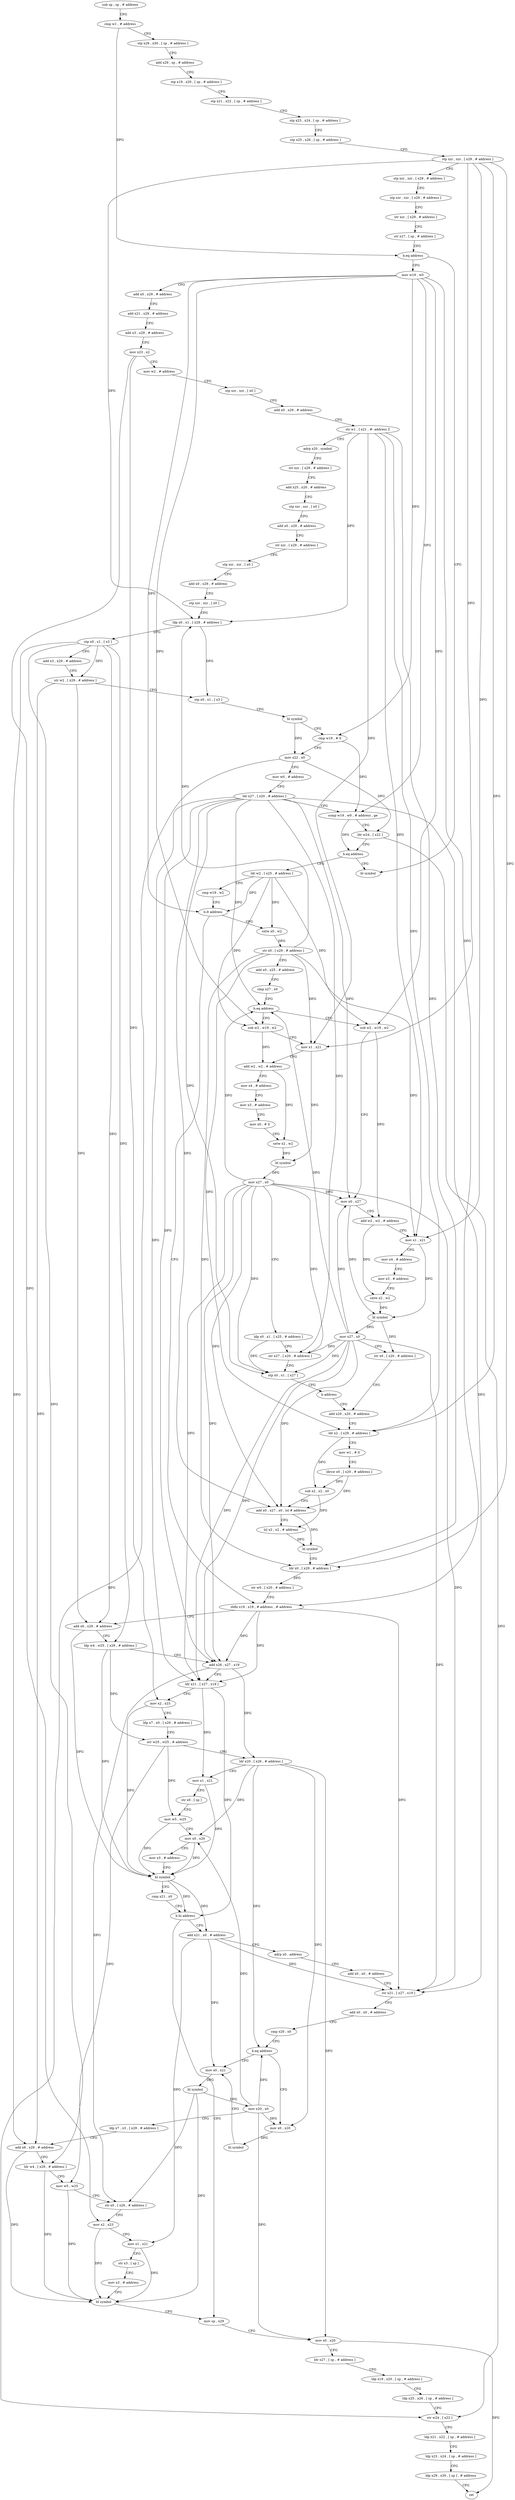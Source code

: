 digraph "func" {
"4352688" [label = "sub sp , sp , # address" ]
"4352692" [label = "cmp w1 , # address" ]
"4352696" [label = "stp x29 , x30 , [ sp , # address ]" ]
"4352700" [label = "add x29 , sp , # address" ]
"4352704" [label = "stp x19 , x20 , [ sp , # address ]" ]
"4352708" [label = "stp x21 , x22 , [ sp , # address ]" ]
"4352712" [label = "stp x23 , x24 , [ sp , # address ]" ]
"4352716" [label = "stp x25 , x26 , [ sp , # address ]" ]
"4352720" [label = "stp xzr , xzr , [ x29 , # address ]" ]
"4352724" [label = "stp xzr , xzr , [ x29 , # address ]" ]
"4352728" [label = "stp xzr , xzr , [ x29 , # address ]" ]
"4352732" [label = "str xzr , [ x29 , # address ]" ]
"4352736" [label = "str x27 , [ sp , # address ]" ]
"4352740" [label = "b.eq address" ]
"4353228" [label = "bl symbol" ]
"4352744" [label = "mov w19 , w0" ]
"4352748" [label = "add x0 , x29 , # address" ]
"4352752" [label = "add x21 , x29 , # address" ]
"4352756" [label = "add x3 , x29 , # address" ]
"4352760" [label = "mov x23 , x2" ]
"4352764" [label = "mov w2 , # address" ]
"4352768" [label = "stp xzr , xzr , [ x0 ]" ]
"4352772" [label = "add x0 , x29 , # address" ]
"4352776" [label = "str w1 , [ x21 , #- address ]!" ]
"4352780" [label = "adrp x20 , symbol" ]
"4352784" [label = "str xzr , [ x29 , # address ]" ]
"4352788" [label = "add x25 , x20 , # address" ]
"4352792" [label = "stp xzr , xzr , [ x0 ]" ]
"4352796" [label = "add x0 , x29 , # address" ]
"4352800" [label = "str xzr , [ x29 , # address ]" ]
"4352804" [label = "stp xzr , xzr , [ x0 ]" ]
"4352808" [label = "add x0 , x29 , # address" ]
"4352812" [label = "stp xzr , xzr , [ x0 ]" ]
"4352816" [label = "ldp x0 , x1 , [ x29 , # address ]" ]
"4352820" [label = "stp x0 , x1 , [ x3 ]" ]
"4352824" [label = "add x3 , x29 , # address" ]
"4352828" [label = "str w2 , [ x29 , # address ]" ]
"4352832" [label = "stp x0 , x1 , [ x3 ]" ]
"4352836" [label = "bl symbol" ]
"4352840" [label = "cmp w19 , # 0" ]
"4352844" [label = "mov x22 , x0" ]
"4352848" [label = "mov w0 , # address" ]
"4352852" [label = "ldr x27 , [ x20 , # address ]" ]
"4352856" [label = "ccmp w19 , w0 , # address , ge" ]
"4352860" [label = "ldr w24 , [ x22 ]" ]
"4352864" [label = "b.eq address" ]
"4352868" [label = "ldr w2 , [ x25 , # address ]" ]
"4352872" [label = "cmp w19 , w2" ]
"4352876" [label = "b.lt address" ]
"4352980" [label = "sbfiz x19 , x19 , # address , # address" ]
"4352880" [label = "sxtw x0 , w2" ]
"4352984" [label = "add x6 , x29 , # address" ]
"4352988" [label = "ldp w4 , w25 , [ x29 , # address ]" ]
"4352992" [label = "add x26 , x27 , x19" ]
"4352996" [label = "ldr x21 , [ x27 , x19 ]" ]
"4353000" [label = "mov x2 , x23" ]
"4353004" [label = "ldp x7 , x0 , [ x29 , # address ]" ]
"4353008" [label = "orr w25 , w25 , # address" ]
"4353012" [label = "ldr x20 , [ x26 , # address ]" ]
"4353016" [label = "mov x1 , x21" ]
"4353020" [label = "str x0 , [ sp ]" ]
"4353024" [label = "mov w5 , w25" ]
"4353028" [label = "mov x0 , x20" ]
"4353032" [label = "mov x3 , # address" ]
"4353036" [label = "bl symbol" ]
"4353040" [label = "cmp x21 , x0" ]
"4353044" [label = "b.hi address" ]
"4353136" [label = "mov sp , x29" ]
"4353048" [label = "add x21 , x0 , # address" ]
"4352884" [label = "str x0 , [ x29 , # address ]" ]
"4352888" [label = "add x0 , x25 , # address" ]
"4352892" [label = "cmp x27 , x0" ]
"4352896" [label = "b.eq address" ]
"4353176" [label = "sub w2 , w19 , w2" ]
"4352900" [label = "sub w2 , w19 , w2" ]
"4353140" [label = "mov x0 , x20" ]
"4353144" [label = "ldr x27 , [ sp , # address ]" ]
"4353148" [label = "ldp x19 , x20 , [ sp , # address ]" ]
"4353152" [label = "ldp x25 , x26 , [ sp , # address ]" ]
"4353156" [label = "str w24 , [ x22 ]" ]
"4353160" [label = "ldp x21 , x22 , [ sp , # address ]" ]
"4353164" [label = "ldp x23 , x24 , [ sp , # address ]" ]
"4353168" [label = "ldp x29 , x30 , [ sp ] , # address" ]
"4353172" [label = "ret" ]
"4353052" [label = "adrp x0 , address" ]
"4353056" [label = "add x0 , x0 , # address" ]
"4353060" [label = "str x21 , [ x27 , x19 ]" ]
"4353064" [label = "add x0 , x0 , # address" ]
"4353068" [label = "cmp x20 , x0" ]
"4353072" [label = "b.eq address" ]
"4353084" [label = "mov x0 , x21" ]
"4353076" [label = "mov x0 , x20" ]
"4353180" [label = "mov x1 , x21" ]
"4353184" [label = "add w2 , w2 , # address" ]
"4353188" [label = "mov x4 , # address" ]
"4353192" [label = "mov x3 , # address" ]
"4353196" [label = "mov x0 , # 0" ]
"4353200" [label = "sxtw x2 , w2" ]
"4353204" [label = "bl symbol" ]
"4353208" [label = "mov x27 , x0" ]
"4353212" [label = "ldp x0 , x1 , [ x25 , # address ]" ]
"4353216" [label = "str x27 , [ x20 , # address ]" ]
"4353220" [label = "stp x0 , x1 , [ x27 ]" ]
"4353224" [label = "b address" ]
"4352940" [label = "add x20 , x20 , # address" ]
"4352904" [label = "mov x0 , x27" ]
"4352908" [label = "add w2 , w2 , # address" ]
"4352912" [label = "mov x1 , x21" ]
"4352916" [label = "mov x4 , # address" ]
"4352920" [label = "mov x3 , # address" ]
"4352924" [label = "sxtw x2 , w2" ]
"4352928" [label = "bl symbol" ]
"4352932" [label = "mov x27 , x0" ]
"4352936" [label = "str x0 , [ x20 , # address ]" ]
"4353088" [label = "bl symbol" ]
"4353092" [label = "mov x20 , x0" ]
"4353096" [label = "ldp x7 , x3 , [ x29 , # address ]" ]
"4353100" [label = "add x6 , x29 , # address" ]
"4353104" [label = "ldr w4 , [ x29 , # address ]" ]
"4353108" [label = "mov w5 , w25" ]
"4353112" [label = "str x0 , [ x26 , # address ]" ]
"4353116" [label = "mov x2 , x23" ]
"4353120" [label = "mov x1 , x21" ]
"4353124" [label = "str x3 , [ sp ]" ]
"4353128" [label = "mov x3 , # address" ]
"4353132" [label = "bl symbol" ]
"4353080" [label = "bl symbol" ]
"4352944" [label = "ldr x2 , [ x29 , # address ]" ]
"4352948" [label = "mov w1 , # 0" ]
"4352952" [label = "ldrsw x0 , [ x20 , # address ]" ]
"4352956" [label = "sub x2 , x2 , x0" ]
"4352960" [label = "add x0 , x27 , x0 , lsl # address" ]
"4352964" [label = "lsl x2 , x2 , # address" ]
"4352968" [label = "bl symbol" ]
"4352972" [label = "ldr x0 , [ x29 , # address ]" ]
"4352976" [label = "str w0 , [ x20 , # address ]" ]
"4352688" -> "4352692" [ label = "CFG" ]
"4352692" -> "4352696" [ label = "CFG" ]
"4352692" -> "4352740" [ label = "DFG" ]
"4352696" -> "4352700" [ label = "CFG" ]
"4352700" -> "4352704" [ label = "CFG" ]
"4352704" -> "4352708" [ label = "CFG" ]
"4352708" -> "4352712" [ label = "CFG" ]
"4352712" -> "4352716" [ label = "CFG" ]
"4352716" -> "4352720" [ label = "CFG" ]
"4352720" -> "4352724" [ label = "CFG" ]
"4352720" -> "4352816" [ label = "DFG" ]
"4352720" -> "4352944" [ label = "DFG" ]
"4352720" -> "4352972" [ label = "DFG" ]
"4352720" -> "4353180" [ label = "DFG" ]
"4352720" -> "4352912" [ label = "DFG" ]
"4352724" -> "4352728" [ label = "CFG" ]
"4352728" -> "4352732" [ label = "CFG" ]
"4352732" -> "4352736" [ label = "CFG" ]
"4352736" -> "4352740" [ label = "CFG" ]
"4352740" -> "4353228" [ label = "CFG" ]
"4352740" -> "4352744" [ label = "CFG" ]
"4352744" -> "4352748" [ label = "CFG" ]
"4352744" -> "4352840" [ label = "DFG" ]
"4352744" -> "4352856" [ label = "DFG" ]
"4352744" -> "4352876" [ label = "DFG" ]
"4352744" -> "4352980" [ label = "DFG" ]
"4352744" -> "4353176" [ label = "DFG" ]
"4352744" -> "4352900" [ label = "DFG" ]
"4352748" -> "4352752" [ label = "CFG" ]
"4352752" -> "4352756" [ label = "CFG" ]
"4352756" -> "4352760" [ label = "CFG" ]
"4352760" -> "4352764" [ label = "CFG" ]
"4352760" -> "4353000" [ label = "DFG" ]
"4352760" -> "4353116" [ label = "DFG" ]
"4352764" -> "4352768" [ label = "CFG" ]
"4352768" -> "4352772" [ label = "CFG" ]
"4352772" -> "4352776" [ label = "CFG" ]
"4352776" -> "4352780" [ label = "CFG" ]
"4352776" -> "4352816" [ label = "DFG" ]
"4352776" -> "4353180" [ label = "DFG" ]
"4352776" -> "4352912" [ label = "DFG" ]
"4352776" -> "4352944" [ label = "DFG" ]
"4352776" -> "4352972" [ label = "DFG" ]
"4352780" -> "4352784" [ label = "CFG" ]
"4352784" -> "4352788" [ label = "CFG" ]
"4352788" -> "4352792" [ label = "CFG" ]
"4352792" -> "4352796" [ label = "CFG" ]
"4352796" -> "4352800" [ label = "CFG" ]
"4352800" -> "4352804" [ label = "CFG" ]
"4352804" -> "4352808" [ label = "CFG" ]
"4352808" -> "4352812" [ label = "CFG" ]
"4352812" -> "4352816" [ label = "CFG" ]
"4352816" -> "4352820" [ label = "DFG" ]
"4352816" -> "4352832" [ label = "DFG" ]
"4352820" -> "4352824" [ label = "CFG" ]
"4352820" -> "4352988" [ label = "DFG" ]
"4352820" -> "4353104" [ label = "DFG" ]
"4352820" -> "4352828" [ label = "DFG" ]
"4352820" -> "4352984" [ label = "DFG" ]
"4352820" -> "4353100" [ label = "DFG" ]
"4352824" -> "4352828" [ label = "CFG" ]
"4352828" -> "4352832" [ label = "CFG" ]
"4352828" -> "4352984" [ label = "DFG" ]
"4352828" -> "4353100" [ label = "DFG" ]
"4352832" -> "4352836" [ label = "CFG" ]
"4352836" -> "4352840" [ label = "CFG" ]
"4352836" -> "4352844" [ label = "DFG" ]
"4352840" -> "4352844" [ label = "CFG" ]
"4352840" -> "4352856" [ label = "DFG" ]
"4352844" -> "4352848" [ label = "CFG" ]
"4352844" -> "4352860" [ label = "DFG" ]
"4352844" -> "4353156" [ label = "DFG" ]
"4352848" -> "4352852" [ label = "CFG" ]
"4352852" -> "4352856" [ label = "CFG" ]
"4352852" -> "4352992" [ label = "DFG" ]
"4352852" -> "4352996" [ label = "DFG" ]
"4352852" -> "4352896" [ label = "DFG" ]
"4352852" -> "4353060" [ label = "DFG" ]
"4352852" -> "4353216" [ label = "DFG" ]
"4352852" -> "4353220" [ label = "DFG" ]
"4352852" -> "4352904" [ label = "DFG" ]
"4352852" -> "4352960" [ label = "DFG" ]
"4352856" -> "4352860" [ label = "CFG" ]
"4352856" -> "4352864" [ label = "DFG" ]
"4352860" -> "4352864" [ label = "CFG" ]
"4352860" -> "4353156" [ label = "DFG" ]
"4352864" -> "4353228" [ label = "CFG" ]
"4352864" -> "4352868" [ label = "CFG" ]
"4352868" -> "4352872" [ label = "CFG" ]
"4352868" -> "4352876" [ label = "DFG" ]
"4352868" -> "4352880" [ label = "DFG" ]
"4352868" -> "4353176" [ label = "DFG" ]
"4352868" -> "4352900" [ label = "DFG" ]
"4352872" -> "4352876" [ label = "CFG" ]
"4352876" -> "4352980" [ label = "CFG" ]
"4352876" -> "4352880" [ label = "CFG" ]
"4352980" -> "4352984" [ label = "CFG" ]
"4352980" -> "4352992" [ label = "DFG" ]
"4352980" -> "4352996" [ label = "DFG" ]
"4352980" -> "4353060" [ label = "DFG" ]
"4352880" -> "4352884" [ label = "DFG" ]
"4352984" -> "4352988" [ label = "CFG" ]
"4352984" -> "4353036" [ label = "DFG" ]
"4352988" -> "4352992" [ label = "CFG" ]
"4352988" -> "4353036" [ label = "DFG" ]
"4352988" -> "4353008" [ label = "DFG" ]
"4352992" -> "4352996" [ label = "CFG" ]
"4352992" -> "4353012" [ label = "DFG" ]
"4352992" -> "4353112" [ label = "DFG" ]
"4352996" -> "4353000" [ label = "CFG" ]
"4352996" -> "4353016" [ label = "DFG" ]
"4352996" -> "4353044" [ label = "DFG" ]
"4353000" -> "4353004" [ label = "CFG" ]
"4353000" -> "4353036" [ label = "DFG" ]
"4353004" -> "4353008" [ label = "CFG" ]
"4353008" -> "4353012" [ label = "CFG" ]
"4353008" -> "4353024" [ label = "DFG" ]
"4353008" -> "4353108" [ label = "DFG" ]
"4353012" -> "4353016" [ label = "CFG" ]
"4353012" -> "4353028" [ label = "DFG" ]
"4353012" -> "4353140" [ label = "DFG" ]
"4353012" -> "4353072" [ label = "DFG" ]
"4353012" -> "4353076" [ label = "DFG" ]
"4353016" -> "4353020" [ label = "CFG" ]
"4353016" -> "4353036" [ label = "DFG" ]
"4353020" -> "4353024" [ label = "CFG" ]
"4353024" -> "4353028" [ label = "CFG" ]
"4353024" -> "4353036" [ label = "DFG" ]
"4353028" -> "4353032" [ label = "CFG" ]
"4353028" -> "4353036" [ label = "DFG" ]
"4353032" -> "4353036" [ label = "CFG" ]
"4353036" -> "4353040" [ label = "CFG" ]
"4353036" -> "4353044" [ label = "DFG" ]
"4353036" -> "4353048" [ label = "DFG" ]
"4353040" -> "4353044" [ label = "CFG" ]
"4353044" -> "4353136" [ label = "CFG" ]
"4353044" -> "4353048" [ label = "CFG" ]
"4353136" -> "4353140" [ label = "CFG" ]
"4353048" -> "4353052" [ label = "CFG" ]
"4353048" -> "4353060" [ label = "DFG" ]
"4353048" -> "4353084" [ label = "DFG" ]
"4353048" -> "4353120" [ label = "DFG" ]
"4352884" -> "4352888" [ label = "CFG" ]
"4352884" -> "4352816" [ label = "DFG" ]
"4352884" -> "4352944" [ label = "DFG" ]
"4352884" -> "4352972" [ label = "DFG" ]
"4352884" -> "4353180" [ label = "DFG" ]
"4352884" -> "4352912" [ label = "DFG" ]
"4352888" -> "4352892" [ label = "CFG" ]
"4352892" -> "4352896" [ label = "CFG" ]
"4352896" -> "4353176" [ label = "CFG" ]
"4352896" -> "4352900" [ label = "CFG" ]
"4353176" -> "4353180" [ label = "CFG" ]
"4353176" -> "4353184" [ label = "DFG" ]
"4352900" -> "4352904" [ label = "CFG" ]
"4352900" -> "4352908" [ label = "DFG" ]
"4353140" -> "4353144" [ label = "CFG" ]
"4353140" -> "4353172" [ label = "DFG" ]
"4353144" -> "4353148" [ label = "CFG" ]
"4353148" -> "4353152" [ label = "CFG" ]
"4353152" -> "4353156" [ label = "CFG" ]
"4353156" -> "4353160" [ label = "CFG" ]
"4353160" -> "4353164" [ label = "CFG" ]
"4353164" -> "4353168" [ label = "CFG" ]
"4353168" -> "4353172" [ label = "CFG" ]
"4353052" -> "4353056" [ label = "CFG" ]
"4353056" -> "4353060" [ label = "CFG" ]
"4353060" -> "4353064" [ label = "CFG" ]
"4353064" -> "4353068" [ label = "CFG" ]
"4353068" -> "4353072" [ label = "CFG" ]
"4353072" -> "4353084" [ label = "CFG" ]
"4353072" -> "4353076" [ label = "CFG" ]
"4353084" -> "4353088" [ label = "DFG" ]
"4353076" -> "4353080" [ label = "DFG" ]
"4353180" -> "4353184" [ label = "CFG" ]
"4353180" -> "4353204" [ label = "DFG" ]
"4353184" -> "4353188" [ label = "CFG" ]
"4353184" -> "4353200" [ label = "DFG" ]
"4353188" -> "4353192" [ label = "CFG" ]
"4353192" -> "4353196" [ label = "CFG" ]
"4353196" -> "4353200" [ label = "CFG" ]
"4353200" -> "4353204" [ label = "DFG" ]
"4353204" -> "4353208" [ label = "DFG" ]
"4353208" -> "4353212" [ label = "CFG" ]
"4353208" -> "4352896" [ label = "DFG" ]
"4353208" -> "4352992" [ label = "DFG" ]
"4353208" -> "4352996" [ label = "DFG" ]
"4353208" -> "4353060" [ label = "DFG" ]
"4353208" -> "4353216" [ label = "DFG" ]
"4353208" -> "4353220" [ label = "DFG" ]
"4353208" -> "4352904" [ label = "DFG" ]
"4353208" -> "4352960" [ label = "DFG" ]
"4353212" -> "4353216" [ label = "CFG" ]
"4353212" -> "4353220" [ label = "DFG" ]
"4353216" -> "4353220" [ label = "CFG" ]
"4353220" -> "4353224" [ label = "CFG" ]
"4353224" -> "4352940" [ label = "CFG" ]
"4352940" -> "4352944" [ label = "CFG" ]
"4352904" -> "4352908" [ label = "CFG" ]
"4352904" -> "4352928" [ label = "DFG" ]
"4352908" -> "4352912" [ label = "CFG" ]
"4352908" -> "4352924" [ label = "DFG" ]
"4352912" -> "4352916" [ label = "CFG" ]
"4352912" -> "4352928" [ label = "DFG" ]
"4352916" -> "4352920" [ label = "CFG" ]
"4352920" -> "4352924" [ label = "CFG" ]
"4352924" -> "4352928" [ label = "DFG" ]
"4352928" -> "4352932" [ label = "DFG" ]
"4352928" -> "4352936" [ label = "DFG" ]
"4352932" -> "4352936" [ label = "CFG" ]
"4352932" -> "4352896" [ label = "DFG" ]
"4352932" -> "4353216" [ label = "DFG" ]
"4352932" -> "4352904" [ label = "DFG" ]
"4352932" -> "4352992" [ label = "DFG" ]
"4352932" -> "4352996" [ label = "DFG" ]
"4352932" -> "4353060" [ label = "DFG" ]
"4352932" -> "4353220" [ label = "DFG" ]
"4352932" -> "4352960" [ label = "DFG" ]
"4352936" -> "4352940" [ label = "CFG" ]
"4353088" -> "4353092" [ label = "DFG" ]
"4353088" -> "4353112" [ label = "DFG" ]
"4353088" -> "4353132" [ label = "DFG" ]
"4353092" -> "4353096" [ label = "CFG" ]
"4353092" -> "4353028" [ label = "DFG" ]
"4353092" -> "4353140" [ label = "DFG" ]
"4353092" -> "4353072" [ label = "DFG" ]
"4353092" -> "4353076" [ label = "DFG" ]
"4353096" -> "4353100" [ label = "CFG" ]
"4353100" -> "4353104" [ label = "CFG" ]
"4353100" -> "4353132" [ label = "DFG" ]
"4353104" -> "4353108" [ label = "CFG" ]
"4353104" -> "4353132" [ label = "DFG" ]
"4353108" -> "4353112" [ label = "CFG" ]
"4353108" -> "4353132" [ label = "DFG" ]
"4353112" -> "4353116" [ label = "CFG" ]
"4353116" -> "4353120" [ label = "CFG" ]
"4353116" -> "4353132" [ label = "DFG" ]
"4353120" -> "4353124" [ label = "CFG" ]
"4353120" -> "4353132" [ label = "DFG" ]
"4353124" -> "4353128" [ label = "CFG" ]
"4353128" -> "4353132" [ label = "CFG" ]
"4353132" -> "4353136" [ label = "CFG" ]
"4353080" -> "4353084" [ label = "CFG" ]
"4352944" -> "4352948" [ label = "CFG" ]
"4352944" -> "4352956" [ label = "DFG" ]
"4352948" -> "4352952" [ label = "CFG" ]
"4352952" -> "4352956" [ label = "DFG" ]
"4352952" -> "4352960" [ label = "DFG" ]
"4352956" -> "4352960" [ label = "CFG" ]
"4352956" -> "4352964" [ label = "DFG" ]
"4352960" -> "4352964" [ label = "CFG" ]
"4352960" -> "4352968" [ label = "DFG" ]
"4352964" -> "4352968" [ label = "DFG" ]
"4352968" -> "4352972" [ label = "CFG" ]
"4352972" -> "4352976" [ label = "DFG" ]
"4352976" -> "4352980" [ label = "CFG" ]
}
